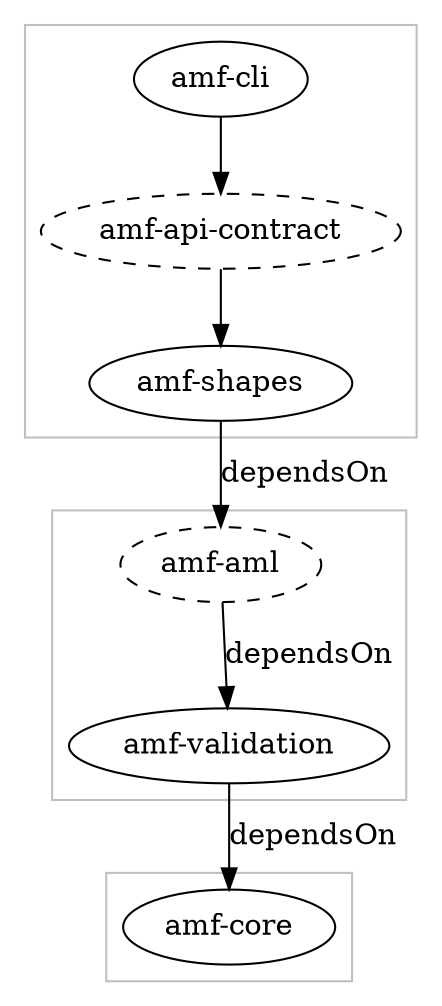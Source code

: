 # http://www.graphviz.org/content/cluster
# to generate image run: dot -Tpng amf-ecosystem-modules.dot > amf-ecosystem-modules.png

digraph G {
    graph [ dpi = 300 ];
    # modules
    subgraph cluster_0 {
        "amf-cli"
	    "amf-api-contract" [style=dashed]
	    "amf-shapes"
	    color=gray
    }
    subgraph cluster_1 {
    	"amf-aml" [style=dashed]
	    "amf-validation"
	    color=gray
    }
    
    subgraph cluster_2 {
	    "amf-core"
	    color=gray
    }
    
	# dependencies
	"amf-cli" -> "amf-api-contract" -> "amf-shapes"
	"amf-shapes" -> "amf-aml" -> "amf-validation" -> "amf-core" [label="dependsOn"]
}

